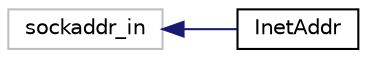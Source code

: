 digraph "Graphical Class Hierarchy"
{
 // LATEX_PDF_SIZE
  edge [fontname="Helvetica",fontsize="10",labelfontname="Helvetica",labelfontsize="10"];
  node [fontname="Helvetica",fontsize="10",shape=record];
  rankdir="LR";
  Node189 [label="sockaddr_in",height=0.2,width=0.4,color="grey75", fillcolor="white", style="filled",tooltip=" "];
  Node189 -> Node0 [dir="back",color="midnightblue",fontsize="10",style="solid",fontname="Helvetica"];
  Node0 [label="InetAddr",height=0.2,width=0.4,color="black", fillcolor="white", style="filled",URL="$classInetAddr.html",tooltip=" "];
}
